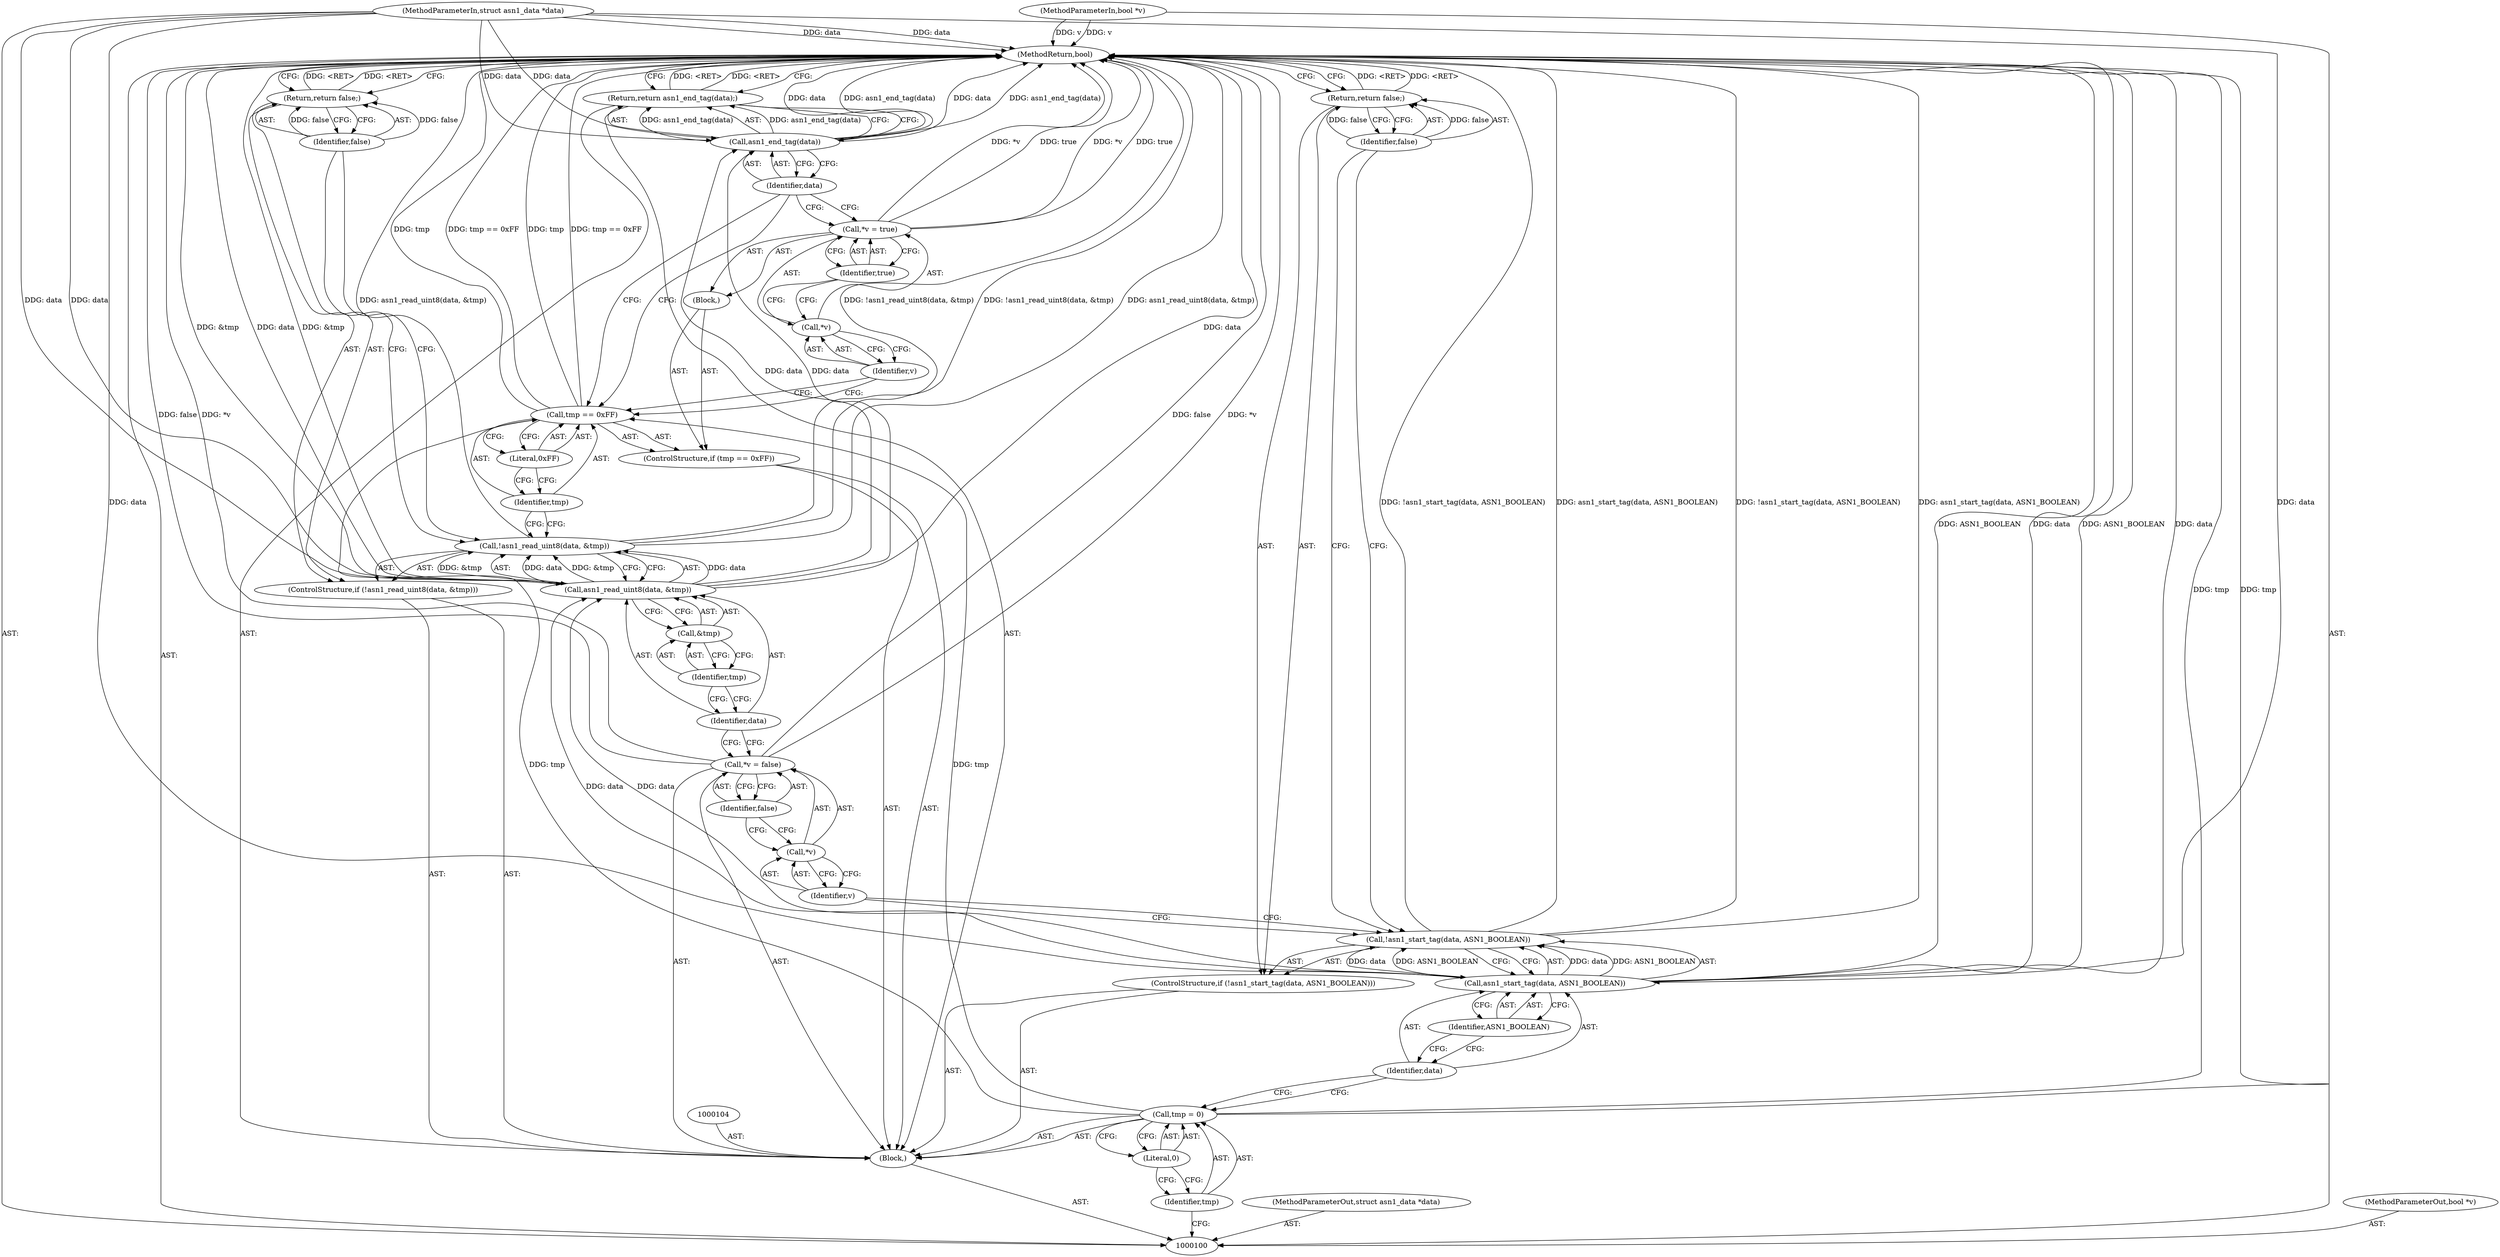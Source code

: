 digraph "0_samba_9d989c9dd7a5b92d0c5d65287935471b83b6e884" {
"1000139" [label="(MethodReturn,bool)"];
"1000101" [label="(MethodParameterIn,struct asn1_data *data)"];
"1000185" [label="(MethodParameterOut,struct asn1_data *data)"];
"1000102" [label="(MethodParameterIn,bool *v)"];
"1000186" [label="(MethodParameterOut,bool *v)"];
"1000137" [label="(Call,asn1_end_tag(data))"];
"1000138" [label="(Identifier,data)"];
"1000136" [label="(Return,return asn1_end_tag(data);)"];
"1000103" [label="(Block,)"];
"1000105" [label="(Call,tmp = 0)"];
"1000106" [label="(Identifier,tmp)"];
"1000107" [label="(Literal,0)"];
"1000109" [label="(Call,!asn1_start_tag(data, ASN1_BOOLEAN))"];
"1000110" [label="(Call,asn1_start_tag(data, ASN1_BOOLEAN))"];
"1000111" [label="(Identifier,data)"];
"1000112" [label="(Identifier,ASN1_BOOLEAN)"];
"1000113" [label="(Return,return false;)"];
"1000114" [label="(Identifier,false)"];
"1000108" [label="(ControlStructure,if (!asn1_start_tag(data, ASN1_BOOLEAN)))"];
"1000118" [label="(Identifier,false)"];
"1000115" [label="(Call,*v = false)"];
"1000116" [label="(Call,*v)"];
"1000117" [label="(Identifier,v)"];
"1000120" [label="(Call,!asn1_read_uint8(data, &tmp))"];
"1000121" [label="(Call,asn1_read_uint8(data, &tmp))"];
"1000122" [label="(Identifier,data)"];
"1000123" [label="(Call,&tmp)"];
"1000124" [label="(Identifier,tmp)"];
"1000125" [label="(Return,return false;)"];
"1000126" [label="(Identifier,false)"];
"1000119" [label="(ControlStructure,if (!asn1_read_uint8(data, &tmp)))"];
"1000128" [label="(Call,tmp == 0xFF)"];
"1000129" [label="(Identifier,tmp)"];
"1000130" [label="(Literal,0xFF)"];
"1000131" [label="(Block,)"];
"1000127" [label="(ControlStructure,if (tmp == 0xFF))"];
"1000132" [label="(Call,*v = true)"];
"1000133" [label="(Call,*v)"];
"1000134" [label="(Identifier,v)"];
"1000135" [label="(Identifier,true)"];
"1000139" -> "1000100"  [label="AST: "];
"1000139" -> "1000113"  [label="CFG: "];
"1000139" -> "1000125"  [label="CFG: "];
"1000139" -> "1000136"  [label="CFG: "];
"1000136" -> "1000139"  [label="DDG: <RET>"];
"1000128" -> "1000139"  [label="DDG: tmp"];
"1000128" -> "1000139"  [label="DDG: tmp == 0xFF"];
"1000115" -> "1000139"  [label="DDG: false"];
"1000115" -> "1000139"  [label="DDG: *v"];
"1000121" -> "1000139"  [label="DDG: data"];
"1000121" -> "1000139"  [label="DDG: &tmp"];
"1000120" -> "1000139"  [label="DDG: asn1_read_uint8(data, &tmp)"];
"1000120" -> "1000139"  [label="DDG: !asn1_read_uint8(data, &tmp)"];
"1000132" -> "1000139"  [label="DDG: *v"];
"1000132" -> "1000139"  [label="DDG: true"];
"1000102" -> "1000139"  [label="DDG: v"];
"1000110" -> "1000139"  [label="DDG: ASN1_BOOLEAN"];
"1000110" -> "1000139"  [label="DDG: data"];
"1000101" -> "1000139"  [label="DDG: data"];
"1000109" -> "1000139"  [label="DDG: asn1_start_tag(data, ASN1_BOOLEAN)"];
"1000109" -> "1000139"  [label="DDG: !asn1_start_tag(data, ASN1_BOOLEAN)"];
"1000137" -> "1000139"  [label="DDG: data"];
"1000137" -> "1000139"  [label="DDG: asn1_end_tag(data)"];
"1000105" -> "1000139"  [label="DDG: tmp"];
"1000125" -> "1000139"  [label="DDG: <RET>"];
"1000113" -> "1000139"  [label="DDG: <RET>"];
"1000101" -> "1000100"  [label="AST: "];
"1000101" -> "1000139"  [label="DDG: data"];
"1000101" -> "1000110"  [label="DDG: data"];
"1000101" -> "1000121"  [label="DDG: data"];
"1000101" -> "1000137"  [label="DDG: data"];
"1000185" -> "1000100"  [label="AST: "];
"1000102" -> "1000100"  [label="AST: "];
"1000102" -> "1000139"  [label="DDG: v"];
"1000186" -> "1000100"  [label="AST: "];
"1000137" -> "1000136"  [label="AST: "];
"1000137" -> "1000138"  [label="CFG: "];
"1000138" -> "1000137"  [label="AST: "];
"1000136" -> "1000137"  [label="CFG: "];
"1000137" -> "1000139"  [label="DDG: data"];
"1000137" -> "1000139"  [label="DDG: asn1_end_tag(data)"];
"1000137" -> "1000136"  [label="DDG: asn1_end_tag(data)"];
"1000121" -> "1000137"  [label="DDG: data"];
"1000101" -> "1000137"  [label="DDG: data"];
"1000138" -> "1000137"  [label="AST: "];
"1000138" -> "1000132"  [label="CFG: "];
"1000138" -> "1000128"  [label="CFG: "];
"1000137" -> "1000138"  [label="CFG: "];
"1000136" -> "1000103"  [label="AST: "];
"1000136" -> "1000137"  [label="CFG: "];
"1000137" -> "1000136"  [label="AST: "];
"1000139" -> "1000136"  [label="CFG: "];
"1000136" -> "1000139"  [label="DDG: <RET>"];
"1000137" -> "1000136"  [label="DDG: asn1_end_tag(data)"];
"1000103" -> "1000100"  [label="AST: "];
"1000104" -> "1000103"  [label="AST: "];
"1000105" -> "1000103"  [label="AST: "];
"1000108" -> "1000103"  [label="AST: "];
"1000115" -> "1000103"  [label="AST: "];
"1000119" -> "1000103"  [label="AST: "];
"1000127" -> "1000103"  [label="AST: "];
"1000136" -> "1000103"  [label="AST: "];
"1000105" -> "1000103"  [label="AST: "];
"1000105" -> "1000107"  [label="CFG: "];
"1000106" -> "1000105"  [label="AST: "];
"1000107" -> "1000105"  [label="AST: "];
"1000111" -> "1000105"  [label="CFG: "];
"1000105" -> "1000139"  [label="DDG: tmp"];
"1000105" -> "1000128"  [label="DDG: tmp"];
"1000106" -> "1000105"  [label="AST: "];
"1000106" -> "1000100"  [label="CFG: "];
"1000107" -> "1000106"  [label="CFG: "];
"1000107" -> "1000105"  [label="AST: "];
"1000107" -> "1000106"  [label="CFG: "];
"1000105" -> "1000107"  [label="CFG: "];
"1000109" -> "1000108"  [label="AST: "];
"1000109" -> "1000110"  [label="CFG: "];
"1000110" -> "1000109"  [label="AST: "];
"1000114" -> "1000109"  [label="CFG: "];
"1000117" -> "1000109"  [label="CFG: "];
"1000109" -> "1000139"  [label="DDG: asn1_start_tag(data, ASN1_BOOLEAN)"];
"1000109" -> "1000139"  [label="DDG: !asn1_start_tag(data, ASN1_BOOLEAN)"];
"1000110" -> "1000109"  [label="DDG: data"];
"1000110" -> "1000109"  [label="DDG: ASN1_BOOLEAN"];
"1000110" -> "1000109"  [label="AST: "];
"1000110" -> "1000112"  [label="CFG: "];
"1000111" -> "1000110"  [label="AST: "];
"1000112" -> "1000110"  [label="AST: "];
"1000109" -> "1000110"  [label="CFG: "];
"1000110" -> "1000139"  [label="DDG: ASN1_BOOLEAN"];
"1000110" -> "1000139"  [label="DDG: data"];
"1000110" -> "1000109"  [label="DDG: data"];
"1000110" -> "1000109"  [label="DDG: ASN1_BOOLEAN"];
"1000101" -> "1000110"  [label="DDG: data"];
"1000110" -> "1000121"  [label="DDG: data"];
"1000111" -> "1000110"  [label="AST: "];
"1000111" -> "1000105"  [label="CFG: "];
"1000112" -> "1000111"  [label="CFG: "];
"1000112" -> "1000110"  [label="AST: "];
"1000112" -> "1000111"  [label="CFG: "];
"1000110" -> "1000112"  [label="CFG: "];
"1000113" -> "1000108"  [label="AST: "];
"1000113" -> "1000114"  [label="CFG: "];
"1000114" -> "1000113"  [label="AST: "];
"1000139" -> "1000113"  [label="CFG: "];
"1000113" -> "1000139"  [label="DDG: <RET>"];
"1000114" -> "1000113"  [label="DDG: false"];
"1000114" -> "1000113"  [label="AST: "];
"1000114" -> "1000109"  [label="CFG: "];
"1000113" -> "1000114"  [label="CFG: "];
"1000114" -> "1000113"  [label="DDG: false"];
"1000108" -> "1000103"  [label="AST: "];
"1000109" -> "1000108"  [label="AST: "];
"1000113" -> "1000108"  [label="AST: "];
"1000118" -> "1000115"  [label="AST: "];
"1000118" -> "1000116"  [label="CFG: "];
"1000115" -> "1000118"  [label="CFG: "];
"1000115" -> "1000103"  [label="AST: "];
"1000115" -> "1000118"  [label="CFG: "];
"1000116" -> "1000115"  [label="AST: "];
"1000118" -> "1000115"  [label="AST: "];
"1000122" -> "1000115"  [label="CFG: "];
"1000115" -> "1000139"  [label="DDG: false"];
"1000115" -> "1000139"  [label="DDG: *v"];
"1000116" -> "1000115"  [label="AST: "];
"1000116" -> "1000117"  [label="CFG: "];
"1000117" -> "1000116"  [label="AST: "];
"1000118" -> "1000116"  [label="CFG: "];
"1000117" -> "1000116"  [label="AST: "];
"1000117" -> "1000109"  [label="CFG: "];
"1000116" -> "1000117"  [label="CFG: "];
"1000120" -> "1000119"  [label="AST: "];
"1000120" -> "1000121"  [label="CFG: "];
"1000121" -> "1000120"  [label="AST: "];
"1000126" -> "1000120"  [label="CFG: "];
"1000129" -> "1000120"  [label="CFG: "];
"1000120" -> "1000139"  [label="DDG: asn1_read_uint8(data, &tmp)"];
"1000120" -> "1000139"  [label="DDG: !asn1_read_uint8(data, &tmp)"];
"1000121" -> "1000120"  [label="DDG: data"];
"1000121" -> "1000120"  [label="DDG: &tmp"];
"1000121" -> "1000120"  [label="AST: "];
"1000121" -> "1000123"  [label="CFG: "];
"1000122" -> "1000121"  [label="AST: "];
"1000123" -> "1000121"  [label="AST: "];
"1000120" -> "1000121"  [label="CFG: "];
"1000121" -> "1000139"  [label="DDG: data"];
"1000121" -> "1000139"  [label="DDG: &tmp"];
"1000121" -> "1000120"  [label="DDG: data"];
"1000121" -> "1000120"  [label="DDG: &tmp"];
"1000110" -> "1000121"  [label="DDG: data"];
"1000101" -> "1000121"  [label="DDG: data"];
"1000121" -> "1000137"  [label="DDG: data"];
"1000122" -> "1000121"  [label="AST: "];
"1000122" -> "1000115"  [label="CFG: "];
"1000124" -> "1000122"  [label="CFG: "];
"1000123" -> "1000121"  [label="AST: "];
"1000123" -> "1000124"  [label="CFG: "];
"1000124" -> "1000123"  [label="AST: "];
"1000121" -> "1000123"  [label="CFG: "];
"1000124" -> "1000123"  [label="AST: "];
"1000124" -> "1000122"  [label="CFG: "];
"1000123" -> "1000124"  [label="CFG: "];
"1000125" -> "1000119"  [label="AST: "];
"1000125" -> "1000126"  [label="CFG: "];
"1000126" -> "1000125"  [label="AST: "];
"1000139" -> "1000125"  [label="CFG: "];
"1000125" -> "1000139"  [label="DDG: <RET>"];
"1000126" -> "1000125"  [label="DDG: false"];
"1000126" -> "1000125"  [label="AST: "];
"1000126" -> "1000120"  [label="CFG: "];
"1000125" -> "1000126"  [label="CFG: "];
"1000126" -> "1000125"  [label="DDG: false"];
"1000119" -> "1000103"  [label="AST: "];
"1000120" -> "1000119"  [label="AST: "];
"1000125" -> "1000119"  [label="AST: "];
"1000128" -> "1000127"  [label="AST: "];
"1000128" -> "1000130"  [label="CFG: "];
"1000129" -> "1000128"  [label="AST: "];
"1000130" -> "1000128"  [label="AST: "];
"1000134" -> "1000128"  [label="CFG: "];
"1000138" -> "1000128"  [label="CFG: "];
"1000128" -> "1000139"  [label="DDG: tmp"];
"1000128" -> "1000139"  [label="DDG: tmp == 0xFF"];
"1000105" -> "1000128"  [label="DDG: tmp"];
"1000129" -> "1000128"  [label="AST: "];
"1000129" -> "1000120"  [label="CFG: "];
"1000130" -> "1000129"  [label="CFG: "];
"1000130" -> "1000128"  [label="AST: "];
"1000130" -> "1000129"  [label="CFG: "];
"1000128" -> "1000130"  [label="CFG: "];
"1000131" -> "1000127"  [label="AST: "];
"1000132" -> "1000131"  [label="AST: "];
"1000127" -> "1000103"  [label="AST: "];
"1000128" -> "1000127"  [label="AST: "];
"1000131" -> "1000127"  [label="AST: "];
"1000132" -> "1000131"  [label="AST: "];
"1000132" -> "1000135"  [label="CFG: "];
"1000133" -> "1000132"  [label="AST: "];
"1000135" -> "1000132"  [label="AST: "];
"1000138" -> "1000132"  [label="CFG: "];
"1000132" -> "1000139"  [label="DDG: *v"];
"1000132" -> "1000139"  [label="DDG: true"];
"1000133" -> "1000132"  [label="AST: "];
"1000133" -> "1000134"  [label="CFG: "];
"1000134" -> "1000133"  [label="AST: "];
"1000135" -> "1000133"  [label="CFG: "];
"1000134" -> "1000133"  [label="AST: "];
"1000134" -> "1000128"  [label="CFG: "];
"1000133" -> "1000134"  [label="CFG: "];
"1000135" -> "1000132"  [label="AST: "];
"1000135" -> "1000133"  [label="CFG: "];
"1000132" -> "1000135"  [label="CFG: "];
}
